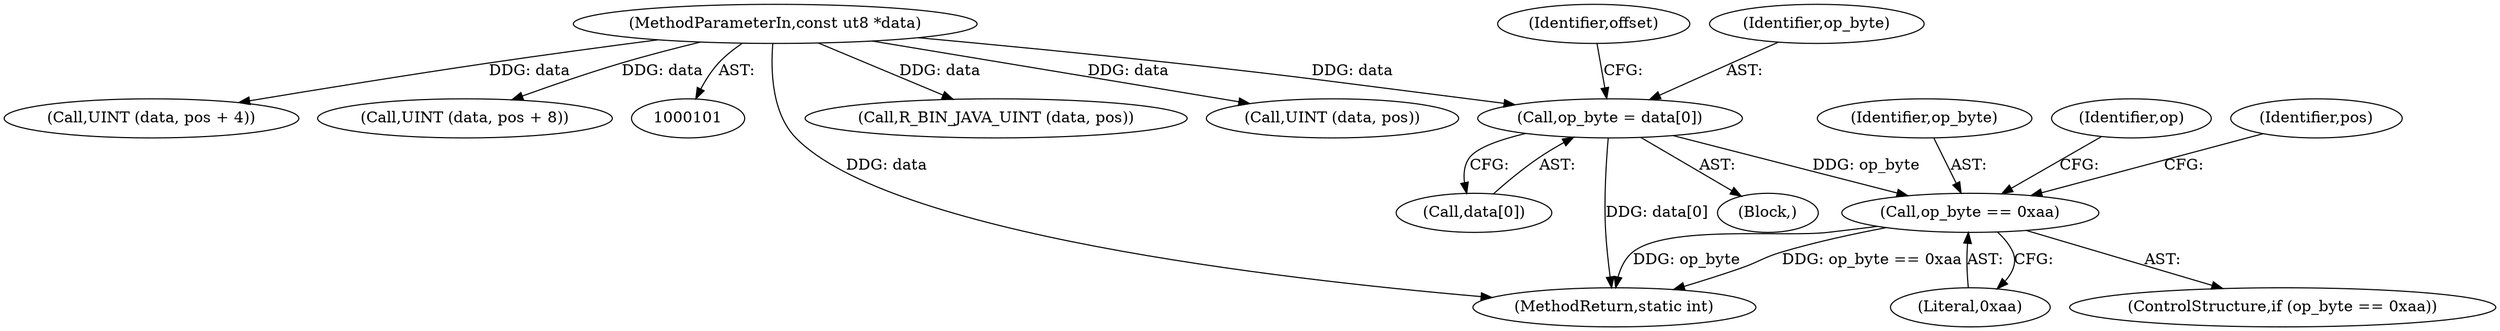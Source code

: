 digraph "0_radare2_224e6bc13fa353dd3b7f7a2334588f1c4229e58d@array" {
"1000109" [label="(Call,op_byte = data[0])"];
"1000105" [label="(MethodParameterIn,const ut8 *data)"];
"1000140" [label="(Call,op_byte == 0xaa)"];
"1000141" [label="(Identifier,op_byte)"];
"1000142" [label="(Literal,0xaa)"];
"1000105" [label="(MethodParameterIn,const ut8 *data)"];
"1000139" [label="(ControlStructure,if (op_byte == 0xaa))"];
"1000288" [label="(Identifier,op)"];
"1000295" [label="(MethodReturn,static int)"];
"1000107" [label="(Block,)"];
"1000116" [label="(Identifier,offset)"];
"1000248" [label="(Call,R_BIN_JAVA_UINT (data, pos))"];
"1000147" [label="(Identifier,pos)"];
"1000110" [label="(Identifier,op_byte)"];
"1000140" [label="(Call,op_byte == 0xaa)"];
"1000182" [label="(Call,UINT (data, pos))"];
"1000111" [label="(Call,data[0])"];
"1000162" [label="(Call,UINT (data, pos + 4))"];
"1000109" [label="(Call,op_byte = data[0])"];
"1000172" [label="(Call,UINT (data, pos + 8))"];
"1000109" -> "1000107"  [label="AST: "];
"1000109" -> "1000111"  [label="CFG: "];
"1000110" -> "1000109"  [label="AST: "];
"1000111" -> "1000109"  [label="AST: "];
"1000116" -> "1000109"  [label="CFG: "];
"1000109" -> "1000295"  [label="DDG: data[0]"];
"1000105" -> "1000109"  [label="DDG: data"];
"1000109" -> "1000140"  [label="DDG: op_byte"];
"1000105" -> "1000101"  [label="AST: "];
"1000105" -> "1000295"  [label="DDG: data"];
"1000105" -> "1000162"  [label="DDG: data"];
"1000105" -> "1000172"  [label="DDG: data"];
"1000105" -> "1000182"  [label="DDG: data"];
"1000105" -> "1000248"  [label="DDG: data"];
"1000140" -> "1000139"  [label="AST: "];
"1000140" -> "1000142"  [label="CFG: "];
"1000141" -> "1000140"  [label="AST: "];
"1000142" -> "1000140"  [label="AST: "];
"1000147" -> "1000140"  [label="CFG: "];
"1000288" -> "1000140"  [label="CFG: "];
"1000140" -> "1000295"  [label="DDG: op_byte"];
"1000140" -> "1000295"  [label="DDG: op_byte == 0xaa"];
}
